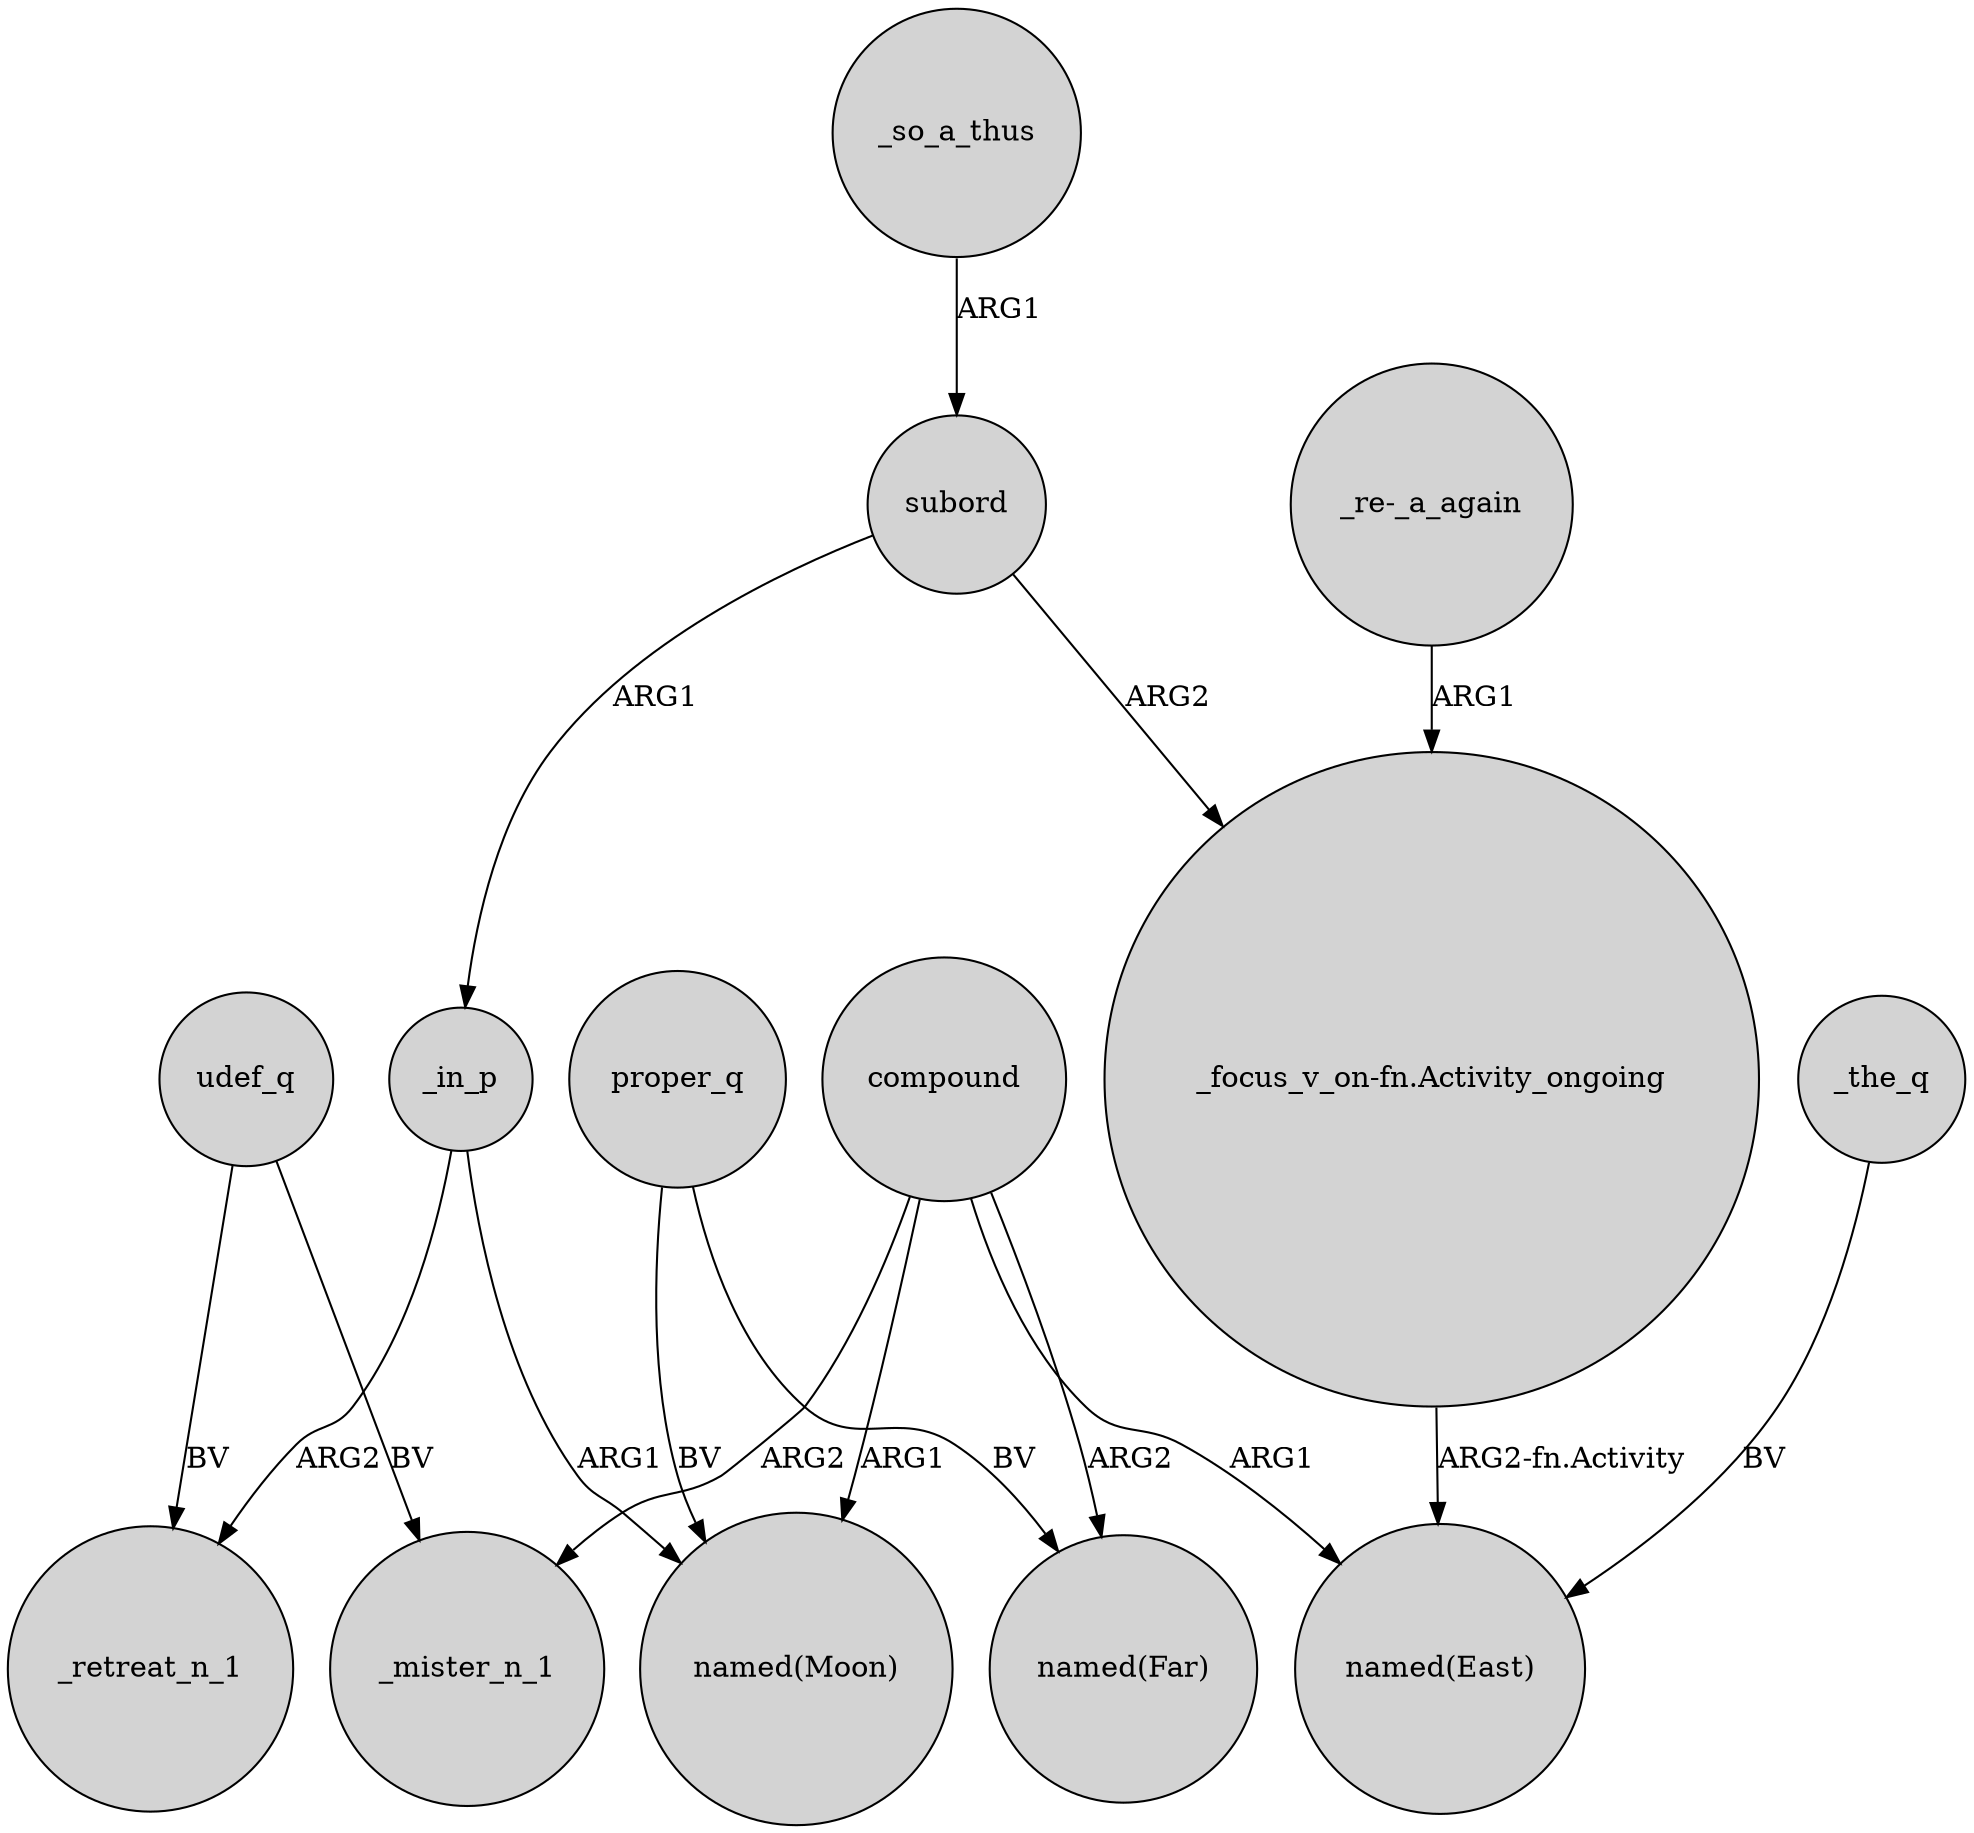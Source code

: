digraph {
	node [shape=circle style=filled]
	proper_q -> "named(Moon)" [label=BV]
	proper_q -> "named(Far)" [label=BV]
	_in_p -> "named(Moon)" [label=ARG1]
	"_re-_a_again" -> "_focus_v_on-fn.Activity_ongoing" [label=ARG1]
	compound -> _mister_n_1 [label=ARG2]
	udef_q -> _retreat_n_1 [label=BV]
	"_focus_v_on-fn.Activity_ongoing" -> "named(East)" [label="ARG2-fn.Activity"]
	udef_q -> _mister_n_1 [label=BV]
	_so_a_thus -> subord [label=ARG1]
	compound -> "named(Moon)" [label=ARG1]
	_the_q -> "named(East)" [label=BV]
	_in_p -> _retreat_n_1 [label=ARG2]
	subord -> "_focus_v_on-fn.Activity_ongoing" [label=ARG2]
	compound -> "named(Far)" [label=ARG2]
	subord -> _in_p [label=ARG1]
	compound -> "named(East)" [label=ARG1]
}
